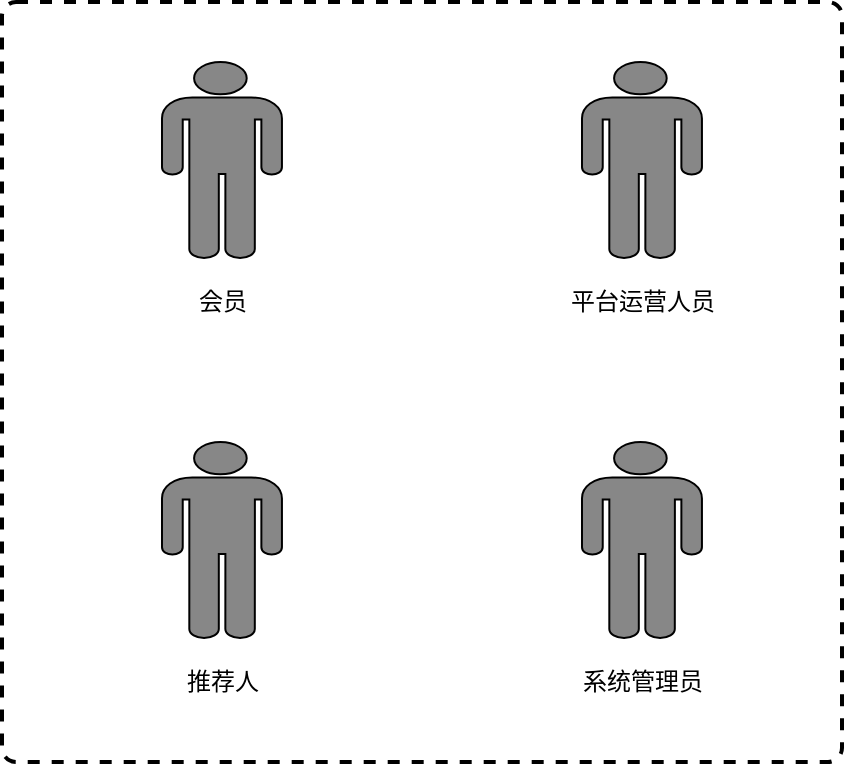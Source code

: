 <mxfile version="12.9.9" type="device"><diagram id="OTKHqgpFzyszcmLSzE5D" name="第 1 页"><mxGraphModel dx="1086" dy="806" grid="1" gridSize="10" guides="1" tooltips="1" connect="1" arrows="1" fold="1" page="1" pageScale="1" pageWidth="827" pageHeight="1169" math="0" shadow="0"><root><mxCell id="0"/><mxCell id="1" parent="0"/><mxCell id="ooTx0jtfA4O9wcIj-Dmk-1" value="" style="rounded=1;whiteSpace=wrap;html=1;absoluteArcSize=1;arcSize=14;strokeWidth=2;dashed=1;" vertex="1" parent="1"><mxGeometry x="160" y="190" width="420" height="380" as="geometry"/></mxCell><mxCell id="ooTx0jtfA4O9wcIj-Dmk-2" value="" style="shape=mxgraph.signs.people.man_1;html=1;fillColor=#878787;strokeColor=#000000;verticalLabelPosition=bottom;verticalAlign=top;align=center;" vertex="1" parent="1"><mxGeometry x="240" y="220" width="60" height="98" as="geometry"/></mxCell><mxCell id="ooTx0jtfA4O9wcIj-Dmk-3" value="会员" style="text;html=1;align=center;verticalAlign=middle;resizable=0;points=[];autosize=1;" vertex="1" parent="1"><mxGeometry x="250" y="330" width="40" height="20" as="geometry"/></mxCell><mxCell id="ooTx0jtfA4O9wcIj-Dmk-4" value="" style="shape=mxgraph.signs.people.man_1;html=1;fillColor=#878787;strokeColor=#000000;verticalLabelPosition=bottom;verticalAlign=top;align=center;" vertex="1" parent="1"><mxGeometry x="450" y="220" width="60" height="98" as="geometry"/></mxCell><mxCell id="ooTx0jtfA4O9wcIj-Dmk-5" value="平台运营人员" style="text;html=1;align=center;verticalAlign=middle;resizable=0;points=[];autosize=1;" vertex="1" parent="1"><mxGeometry x="435" y="330" width="90" height="20" as="geometry"/></mxCell><mxCell id="ooTx0jtfA4O9wcIj-Dmk-6" value="" style="shape=mxgraph.signs.people.man_1;html=1;fillColor=#878787;strokeColor=#000000;verticalLabelPosition=bottom;verticalAlign=top;align=center;" vertex="1" parent="1"><mxGeometry x="240" y="410" width="60" height="98" as="geometry"/></mxCell><mxCell id="ooTx0jtfA4O9wcIj-Dmk-7" value="推荐人" style="text;html=1;align=center;verticalAlign=middle;resizable=0;points=[];autosize=1;" vertex="1" parent="1"><mxGeometry x="245" y="520" width="50" height="20" as="geometry"/></mxCell><mxCell id="ooTx0jtfA4O9wcIj-Dmk-8" value="" style="shape=mxgraph.signs.people.man_1;html=1;fillColor=#878787;strokeColor=#000000;verticalLabelPosition=bottom;verticalAlign=top;align=center;" vertex="1" parent="1"><mxGeometry x="450" y="410" width="60" height="98" as="geometry"/></mxCell><mxCell id="ooTx0jtfA4O9wcIj-Dmk-9" value="系统管理员" style="text;html=1;align=center;verticalAlign=middle;resizable=0;points=[];autosize=1;" vertex="1" parent="1"><mxGeometry x="440" y="520" width="80" height="20" as="geometry"/></mxCell></root></mxGraphModel></diagram></mxfile>